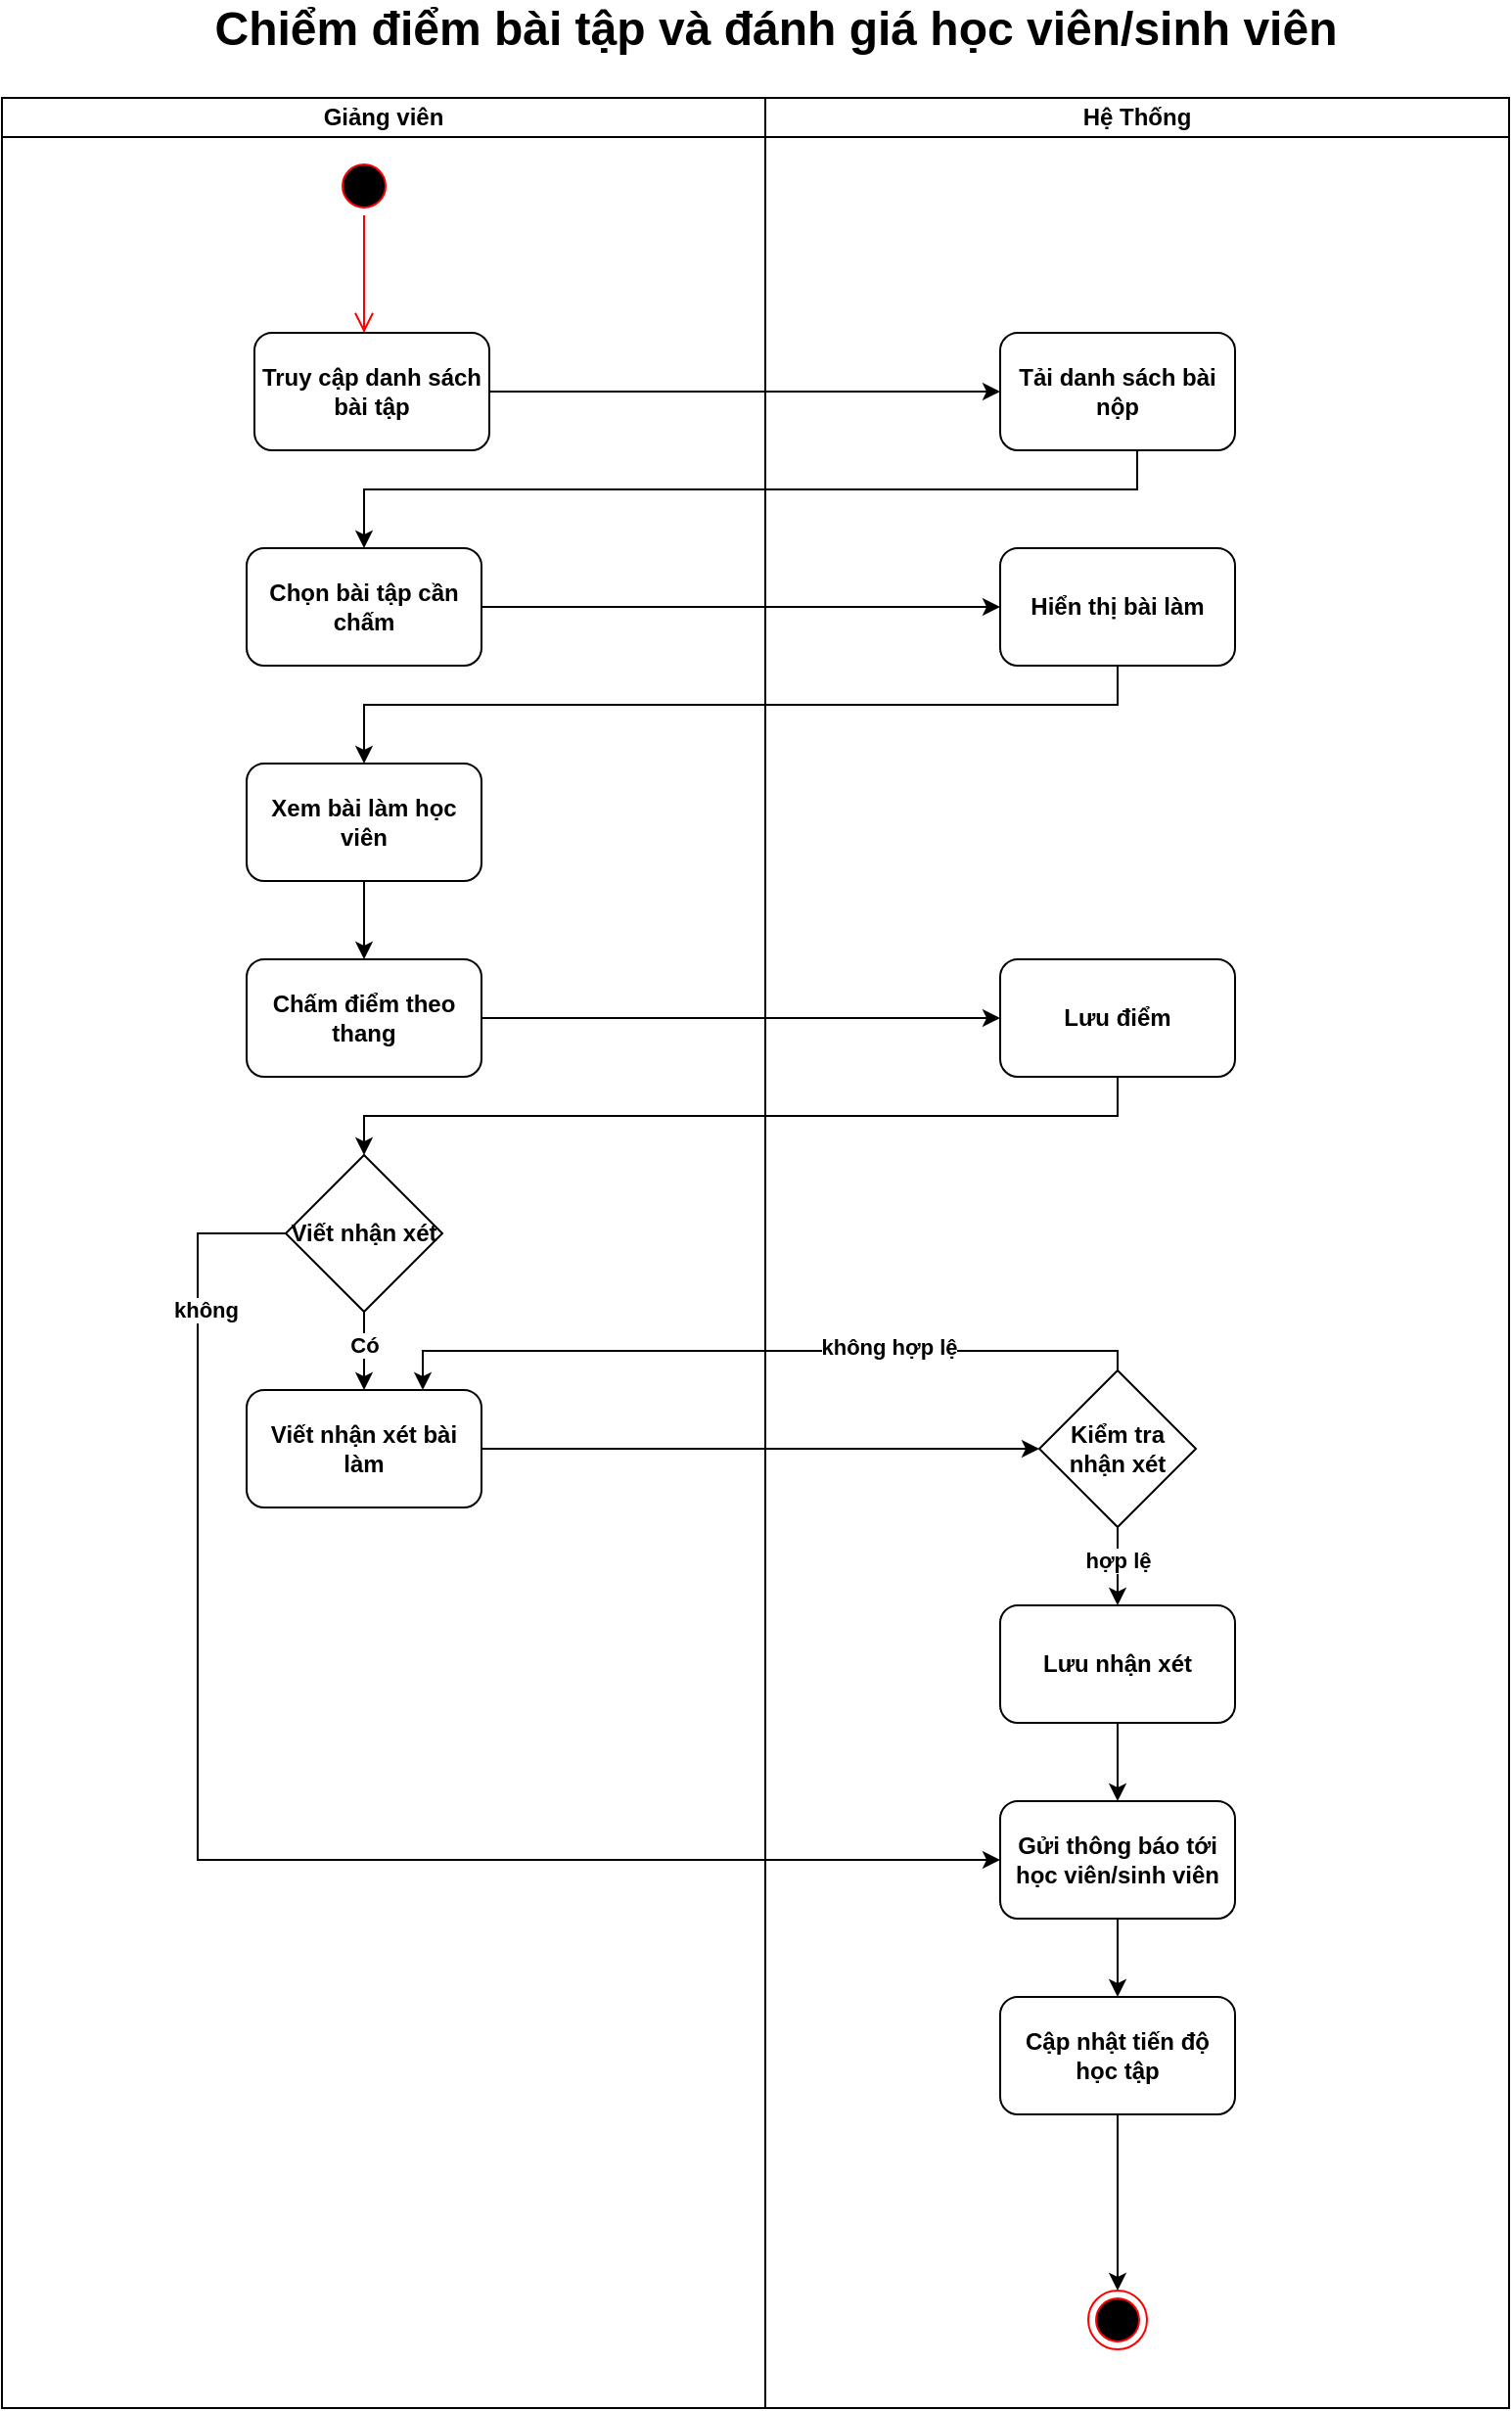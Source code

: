 <mxfile version="27.0.3">
  <diagram name="Page-1" id="wbQZyvyTx6BWdnMMYAxv">
    <mxGraphModel dx="1668" dy="934" grid="1" gridSize="10" guides="1" tooltips="1" connect="1" arrows="1" fold="1" page="1" pageScale="1" pageWidth="850" pageHeight="1100" math="0" shadow="0">
      <root>
        <mxCell id="0" />
        <mxCell id="1" parent="0" />
        <mxCell id="KjcnaRuuAllKebxKeTsd-1" value="Giảng viên" style="swimlane;startSize=20;whiteSpace=wrap;html=1;fontStyle=1" parent="1" vertex="1">
          <mxGeometry x="60" y="150" width="390" height="1180" as="geometry" />
        </mxCell>
        <mxCell id="KjcnaRuuAllKebxKeTsd-2" value="" style="ellipse;html=1;shape=startState;fillColor=#000000;strokeColor=#ff0000;fontStyle=1" parent="KjcnaRuuAllKebxKeTsd-1" vertex="1">
          <mxGeometry x="170" y="30" width="30" height="30" as="geometry" />
        </mxCell>
        <mxCell id="KjcnaRuuAllKebxKeTsd-3" value="" style="edgeStyle=orthogonalEdgeStyle;html=1;verticalAlign=bottom;endArrow=open;endSize=8;strokeColor=#ff0000;rounded=0;fontStyle=1" parent="KjcnaRuuAllKebxKeTsd-1" source="KjcnaRuuAllKebxKeTsd-2" edge="1">
          <mxGeometry relative="1" as="geometry">
            <mxPoint x="185" y="120" as="targetPoint" />
          </mxGeometry>
        </mxCell>
        <mxCell id="KjcnaRuuAllKebxKeTsd-44" value="Chọn bài tập cần chấm" style="rounded=1;whiteSpace=wrap;html=1;fontStyle=1" parent="KjcnaRuuAllKebxKeTsd-1" vertex="1">
          <mxGeometry x="125" y="230" width="120" height="60" as="geometry" />
        </mxCell>
        <mxCell id="KjcnaRuuAllKebxKeTsd-55" style="edgeStyle=orthogonalEdgeStyle;rounded=0;orthogonalLoop=1;jettySize=auto;html=1;entryX=0.5;entryY=0;entryDx=0;entryDy=0;fontStyle=1" parent="KjcnaRuuAllKebxKeTsd-1" source="KjcnaRuuAllKebxKeTsd-49" target="KjcnaRuuAllKebxKeTsd-53" edge="1">
          <mxGeometry relative="1" as="geometry" />
        </mxCell>
        <mxCell id="KjcnaRuuAllKebxKeTsd-49" value="Xem bài làm học viên" style="rounded=1;whiteSpace=wrap;html=1;fontStyle=1" parent="KjcnaRuuAllKebxKeTsd-1" vertex="1">
          <mxGeometry x="125" y="340" width="120" height="60" as="geometry" />
        </mxCell>
        <mxCell id="KjcnaRuuAllKebxKeTsd-53" value="Chấm điểm theo thang" style="rounded=1;whiteSpace=wrap;html=1;fontStyle=1" parent="KjcnaRuuAllKebxKeTsd-1" vertex="1">
          <mxGeometry x="125" y="440" width="120" height="60" as="geometry" />
        </mxCell>
        <mxCell id="KjcnaRuuAllKebxKeTsd-64" style="edgeStyle=orthogonalEdgeStyle;rounded=0;orthogonalLoop=1;jettySize=auto;html=1;entryX=0.5;entryY=0;entryDx=0;entryDy=0;fontStyle=1" parent="KjcnaRuuAllKebxKeTsd-1" source="KjcnaRuuAllKebxKeTsd-62" target="KjcnaRuuAllKebxKeTsd-63" edge="1">
          <mxGeometry relative="1" as="geometry" />
        </mxCell>
        <mxCell id="KjcnaRuuAllKebxKeTsd-65" value="Có" style="edgeLabel;html=1;align=center;verticalAlign=middle;resizable=0;points=[];fontStyle=1" parent="KjcnaRuuAllKebxKeTsd-64" vertex="1" connectable="0">
          <mxGeometry x="-0.15" relative="1" as="geometry">
            <mxPoint as="offset" />
          </mxGeometry>
        </mxCell>
        <mxCell id="KjcnaRuuAllKebxKeTsd-62" value="Viết nhận xét" style="rhombus;whiteSpace=wrap;html=1;fontStyle=1" parent="KjcnaRuuAllKebxKeTsd-1" vertex="1">
          <mxGeometry x="145" y="540" width="80" height="80" as="geometry" />
        </mxCell>
        <mxCell id="KjcnaRuuAllKebxKeTsd-63" value="Viết nhận xét bài làm" style="rounded=1;whiteSpace=wrap;html=1;fontStyle=1" parent="KjcnaRuuAllKebxKeTsd-1" vertex="1">
          <mxGeometry x="125" y="660" width="120" height="60" as="geometry" />
        </mxCell>
        <mxCell id="KjcnaRuuAllKebxKeTsd-17" value="Hệ Thống" style="swimlane;startSize=20;whiteSpace=wrap;html=1;fontStyle=1" parent="1" vertex="1">
          <mxGeometry x="450" y="150" width="380" height="1180" as="geometry" />
        </mxCell>
        <mxCell id="KjcnaRuuAllKebxKeTsd-43" value="Tải danh sách bài nộp" style="rounded=1;whiteSpace=wrap;html=1;fontStyle=1" parent="KjcnaRuuAllKebxKeTsd-17" vertex="1">
          <mxGeometry x="120" y="120" width="120" height="60" as="geometry" />
        </mxCell>
        <mxCell id="KjcnaRuuAllKebxKeTsd-47" value="Hiển thị bài làm" style="rounded=1;whiteSpace=wrap;html=1;fontStyle=1" parent="KjcnaRuuAllKebxKeTsd-17" vertex="1">
          <mxGeometry x="120" y="230" width="120" height="60" as="geometry" />
        </mxCell>
        <mxCell id="KjcnaRuuAllKebxKeTsd-57" value="Lưu điểm" style="rounded=1;whiteSpace=wrap;html=1;fontStyle=1" parent="KjcnaRuuAllKebxKeTsd-17" vertex="1">
          <mxGeometry x="120" y="440" width="120" height="60" as="geometry" />
        </mxCell>
        <mxCell id="KjcnaRuuAllKebxKeTsd-71" style="edgeStyle=orthogonalEdgeStyle;rounded=0;orthogonalLoop=1;jettySize=auto;html=1;fontStyle=1" parent="KjcnaRuuAllKebxKeTsd-17" source="KjcnaRuuAllKebxKeTsd-66" target="KjcnaRuuAllKebxKeTsd-70" edge="1">
          <mxGeometry relative="1" as="geometry" />
        </mxCell>
        <mxCell id="KjcnaRuuAllKebxKeTsd-72" value="hợp lệ" style="edgeLabel;html=1;align=center;verticalAlign=middle;resizable=0;points=[];fontStyle=1" parent="KjcnaRuuAllKebxKeTsd-71" vertex="1" connectable="0">
          <mxGeometry x="-0.15" relative="1" as="geometry">
            <mxPoint as="offset" />
          </mxGeometry>
        </mxCell>
        <mxCell id="KjcnaRuuAllKebxKeTsd-66" value="Kiểm tra nhận xét" style="rhombus;whiteSpace=wrap;html=1;fontStyle=1" parent="KjcnaRuuAllKebxKeTsd-17" vertex="1">
          <mxGeometry x="140" y="650" width="80" height="80" as="geometry" />
        </mxCell>
        <mxCell id="KjcnaRuuAllKebxKeTsd-74" style="edgeStyle=orthogonalEdgeStyle;rounded=0;orthogonalLoop=1;jettySize=auto;html=1;fontStyle=1" parent="KjcnaRuuAllKebxKeTsd-17" source="KjcnaRuuAllKebxKeTsd-70" target="KjcnaRuuAllKebxKeTsd-73" edge="1">
          <mxGeometry relative="1" as="geometry" />
        </mxCell>
        <mxCell id="KjcnaRuuAllKebxKeTsd-70" value="Lưu nhận xét" style="rounded=1;whiteSpace=wrap;html=1;fontStyle=1" parent="KjcnaRuuAllKebxKeTsd-17" vertex="1">
          <mxGeometry x="120" y="770" width="120" height="60" as="geometry" />
        </mxCell>
        <mxCell id="KjcnaRuuAllKebxKeTsd-78" style="edgeStyle=orthogonalEdgeStyle;rounded=0;orthogonalLoop=1;jettySize=auto;html=1;fontStyle=1" parent="KjcnaRuuAllKebxKeTsd-17" source="KjcnaRuuAllKebxKeTsd-73" target="KjcnaRuuAllKebxKeTsd-77" edge="1">
          <mxGeometry relative="1" as="geometry" />
        </mxCell>
        <mxCell id="KjcnaRuuAllKebxKeTsd-73" value="Gửi thông báo tới học viên/sinh viên" style="rounded=1;whiteSpace=wrap;html=1;fontStyle=1" parent="KjcnaRuuAllKebxKeTsd-17" vertex="1">
          <mxGeometry x="120" y="870" width="120" height="60" as="geometry" />
        </mxCell>
        <mxCell id="KjcnaRuuAllKebxKeTsd-80" style="edgeStyle=orthogonalEdgeStyle;rounded=0;orthogonalLoop=1;jettySize=auto;html=1;entryX=0.5;entryY=0;entryDx=0;entryDy=0;fontStyle=1" parent="KjcnaRuuAllKebxKeTsd-17" source="KjcnaRuuAllKebxKeTsd-77" target="KjcnaRuuAllKebxKeTsd-79" edge="1">
          <mxGeometry relative="1" as="geometry" />
        </mxCell>
        <mxCell id="KjcnaRuuAllKebxKeTsd-77" value="Cập nhật tiến độ học tập" style="rounded=1;whiteSpace=wrap;html=1;fontStyle=1" parent="KjcnaRuuAllKebxKeTsd-17" vertex="1">
          <mxGeometry x="120" y="970" width="120" height="60" as="geometry" />
        </mxCell>
        <mxCell id="KjcnaRuuAllKebxKeTsd-79" value="" style="ellipse;html=1;shape=endState;fillColor=#000000;strokeColor=#ff0000;fontStyle=1" parent="KjcnaRuuAllKebxKeTsd-17" vertex="1">
          <mxGeometry x="165" y="1120" width="30" height="30" as="geometry" />
        </mxCell>
        <mxCell id="KjcnaRuuAllKebxKeTsd-25" value="&lt;span style=&quot;font-size: 24px;&quot;&gt;Chiểm điểm bài tập và đánh giá học viên/sinh viên&lt;/span&gt;" style="text;html=1;align=center;verticalAlign=middle;whiteSpace=wrap;rounded=0;fontStyle=1" parent="1" vertex="1">
          <mxGeometry x="150" y="100" width="611" height="30" as="geometry" />
        </mxCell>
        <mxCell id="KjcnaRuuAllKebxKeTsd-45" style="edgeStyle=orthogonalEdgeStyle;rounded=0;orthogonalLoop=1;jettySize=auto;html=1;fontStyle=1" parent="1" source="KjcnaRuuAllKebxKeTsd-27" target="KjcnaRuuAllKebxKeTsd-43" edge="1">
          <mxGeometry relative="1" as="geometry" />
        </mxCell>
        <mxCell id="KjcnaRuuAllKebxKeTsd-27" value="Truy cập danh sách bài tập" style="rounded=1;whiteSpace=wrap;html=1;fontStyle=1" parent="1" vertex="1">
          <mxGeometry x="189" y="270" width="120" height="60" as="geometry" />
        </mxCell>
        <mxCell id="KjcnaRuuAllKebxKeTsd-46" style="edgeStyle=orthogonalEdgeStyle;rounded=0;orthogonalLoop=1;jettySize=auto;html=1;fontStyle=1" parent="1" source="KjcnaRuuAllKebxKeTsd-43" target="KjcnaRuuAllKebxKeTsd-44" edge="1">
          <mxGeometry relative="1" as="geometry">
            <Array as="points">
              <mxPoint x="640" y="350" />
              <mxPoint x="245" y="350" />
            </Array>
          </mxGeometry>
        </mxCell>
        <mxCell id="KjcnaRuuAllKebxKeTsd-48" style="edgeStyle=orthogonalEdgeStyle;rounded=0;orthogonalLoop=1;jettySize=auto;html=1;fontStyle=1" parent="1" source="KjcnaRuuAllKebxKeTsd-44" target="KjcnaRuuAllKebxKeTsd-47" edge="1">
          <mxGeometry relative="1" as="geometry" />
        </mxCell>
        <mxCell id="KjcnaRuuAllKebxKeTsd-50" style="edgeStyle=orthogonalEdgeStyle;rounded=0;orthogonalLoop=1;jettySize=auto;html=1;fontStyle=1" parent="1" source="KjcnaRuuAllKebxKeTsd-47" target="KjcnaRuuAllKebxKeTsd-49" edge="1">
          <mxGeometry relative="1" as="geometry">
            <Array as="points">
              <mxPoint x="630" y="460" />
              <mxPoint x="245" y="460" />
            </Array>
          </mxGeometry>
        </mxCell>
        <mxCell id="KjcnaRuuAllKebxKeTsd-58" style="edgeStyle=orthogonalEdgeStyle;rounded=0;orthogonalLoop=1;jettySize=auto;html=1;fontStyle=1" parent="1" source="KjcnaRuuAllKebxKeTsd-53" target="KjcnaRuuAllKebxKeTsd-57" edge="1">
          <mxGeometry relative="1" as="geometry" />
        </mxCell>
        <mxCell id="KjcnaRuuAllKebxKeTsd-61" style="edgeStyle=orthogonalEdgeStyle;rounded=0;orthogonalLoop=1;jettySize=auto;html=1;fontStyle=1" parent="1" source="KjcnaRuuAllKebxKeTsd-57" edge="1">
          <mxGeometry relative="1" as="geometry">
            <mxPoint x="245" y="690" as="targetPoint" />
            <Array as="points">
              <mxPoint x="630" y="670" />
              <mxPoint x="245" y="670" />
            </Array>
          </mxGeometry>
        </mxCell>
        <mxCell id="KjcnaRuuAllKebxKeTsd-67" style="edgeStyle=orthogonalEdgeStyle;rounded=0;orthogonalLoop=1;jettySize=auto;html=1;fontStyle=1" parent="1" source="KjcnaRuuAllKebxKeTsd-63" target="KjcnaRuuAllKebxKeTsd-66" edge="1">
          <mxGeometry relative="1" as="geometry" />
        </mxCell>
        <mxCell id="KjcnaRuuAllKebxKeTsd-68" style="edgeStyle=orthogonalEdgeStyle;rounded=0;orthogonalLoop=1;jettySize=auto;html=1;entryX=0.75;entryY=0;entryDx=0;entryDy=0;fontStyle=1" parent="1" source="KjcnaRuuAllKebxKeTsd-66" target="KjcnaRuuAllKebxKeTsd-63" edge="1">
          <mxGeometry relative="1" as="geometry">
            <Array as="points">
              <mxPoint x="630" y="790" />
              <mxPoint x="275" y="790" />
            </Array>
          </mxGeometry>
        </mxCell>
        <mxCell id="KjcnaRuuAllKebxKeTsd-69" value="không hợp lệ" style="edgeLabel;html=1;align=center;verticalAlign=middle;resizable=0;points=[];fontStyle=1" parent="KjcnaRuuAllKebxKeTsd-68" vertex="1" connectable="0">
          <mxGeometry x="-0.34" y="-2" relative="1" as="geometry">
            <mxPoint as="offset" />
          </mxGeometry>
        </mxCell>
        <mxCell id="KjcnaRuuAllKebxKeTsd-75" style="edgeStyle=orthogonalEdgeStyle;rounded=0;orthogonalLoop=1;jettySize=auto;html=1;entryX=0;entryY=0.5;entryDx=0;entryDy=0;fontStyle=1" parent="1" source="KjcnaRuuAllKebxKeTsd-62" target="KjcnaRuuAllKebxKeTsd-73" edge="1">
          <mxGeometry relative="1" as="geometry">
            <Array as="points">
              <mxPoint x="160" y="730" />
              <mxPoint x="160" y="1050" />
            </Array>
          </mxGeometry>
        </mxCell>
        <mxCell id="KjcnaRuuAllKebxKeTsd-76" value="không" style="edgeLabel;html=1;align=center;verticalAlign=middle;resizable=0;points=[];fontStyle=1" parent="KjcnaRuuAllKebxKeTsd-75" vertex="1" connectable="0">
          <mxGeometry x="-0.784" y="4" relative="1" as="geometry">
            <mxPoint as="offset" />
          </mxGeometry>
        </mxCell>
      </root>
    </mxGraphModel>
  </diagram>
</mxfile>
